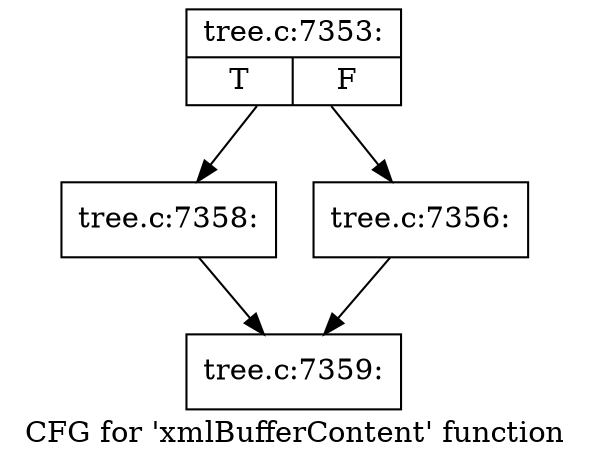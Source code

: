 digraph "CFG for 'xmlBufferContent' function" {
	label="CFG for 'xmlBufferContent' function";

	Node0x55ad0bdf5fc0 [shape=record,label="{tree.c:7353:|{<s0>T|<s1>F}}"];
	Node0x55ad0bdf5fc0 -> Node0x55ad0bdf83b0;
	Node0x55ad0bdf5fc0 -> Node0x55ad0bdf5bd0;
	Node0x55ad0bdf5bd0 [shape=record,label="{tree.c:7356:}"];
	Node0x55ad0bdf5bd0 -> Node0x55ad0bdf8cd0;
	Node0x55ad0bdf83b0 [shape=record,label="{tree.c:7358:}"];
	Node0x55ad0bdf83b0 -> Node0x55ad0bdf8cd0;
	Node0x55ad0bdf8cd0 [shape=record,label="{tree.c:7359:}"];
}
